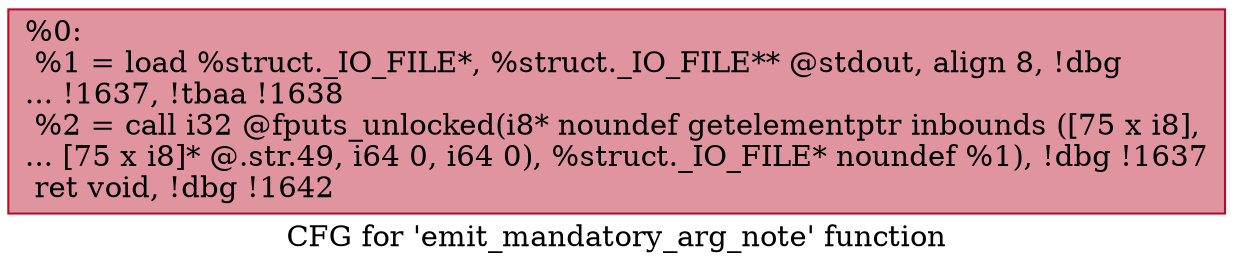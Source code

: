 digraph "CFG for 'emit_mandatory_arg_note' function" {
	label="CFG for 'emit_mandatory_arg_note' function";

	Node0x14fb860 [shape=record,color="#b70d28ff", style=filled, fillcolor="#b70d2870",label="{%0:\l  %1 = load %struct._IO_FILE*, %struct._IO_FILE** @stdout, align 8, !dbg\l... !1637, !tbaa !1638\l  %2 = call i32 @fputs_unlocked(i8* noundef getelementptr inbounds ([75 x i8],\l... [75 x i8]* @.str.49, i64 0, i64 0), %struct._IO_FILE* noundef %1), !dbg !1637\l  ret void, !dbg !1642\l}"];
}
